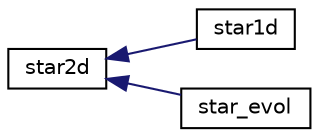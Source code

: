 digraph "Graphical Class Hierarchy"
{
  edge [fontname="Helvetica",fontsize="10",labelfontname="Helvetica",labelfontsize="10"];
  node [fontname="Helvetica",fontsize="10",shape=record];
  rankdir="LR";
  Node1 [label="star2d",height=0.2,width=0.4,color="black", fillcolor="white", style="filled",URL="$classstar2d.html"];
  Node1 -> Node2 [dir="back",color="midnightblue",fontsize="10",style="solid",fontname="Helvetica"];
  Node2 [label="star1d",height=0.2,width=0.4,color="black", fillcolor="white", style="filled",URL="$classstar1d.html"];
  Node1 -> Node3 [dir="back",color="midnightblue",fontsize="10",style="solid",fontname="Helvetica"];
  Node3 [label="star_evol",height=0.2,width=0.4,color="black", fillcolor="white", style="filled",URL="$classstar__evol.html"];
}
